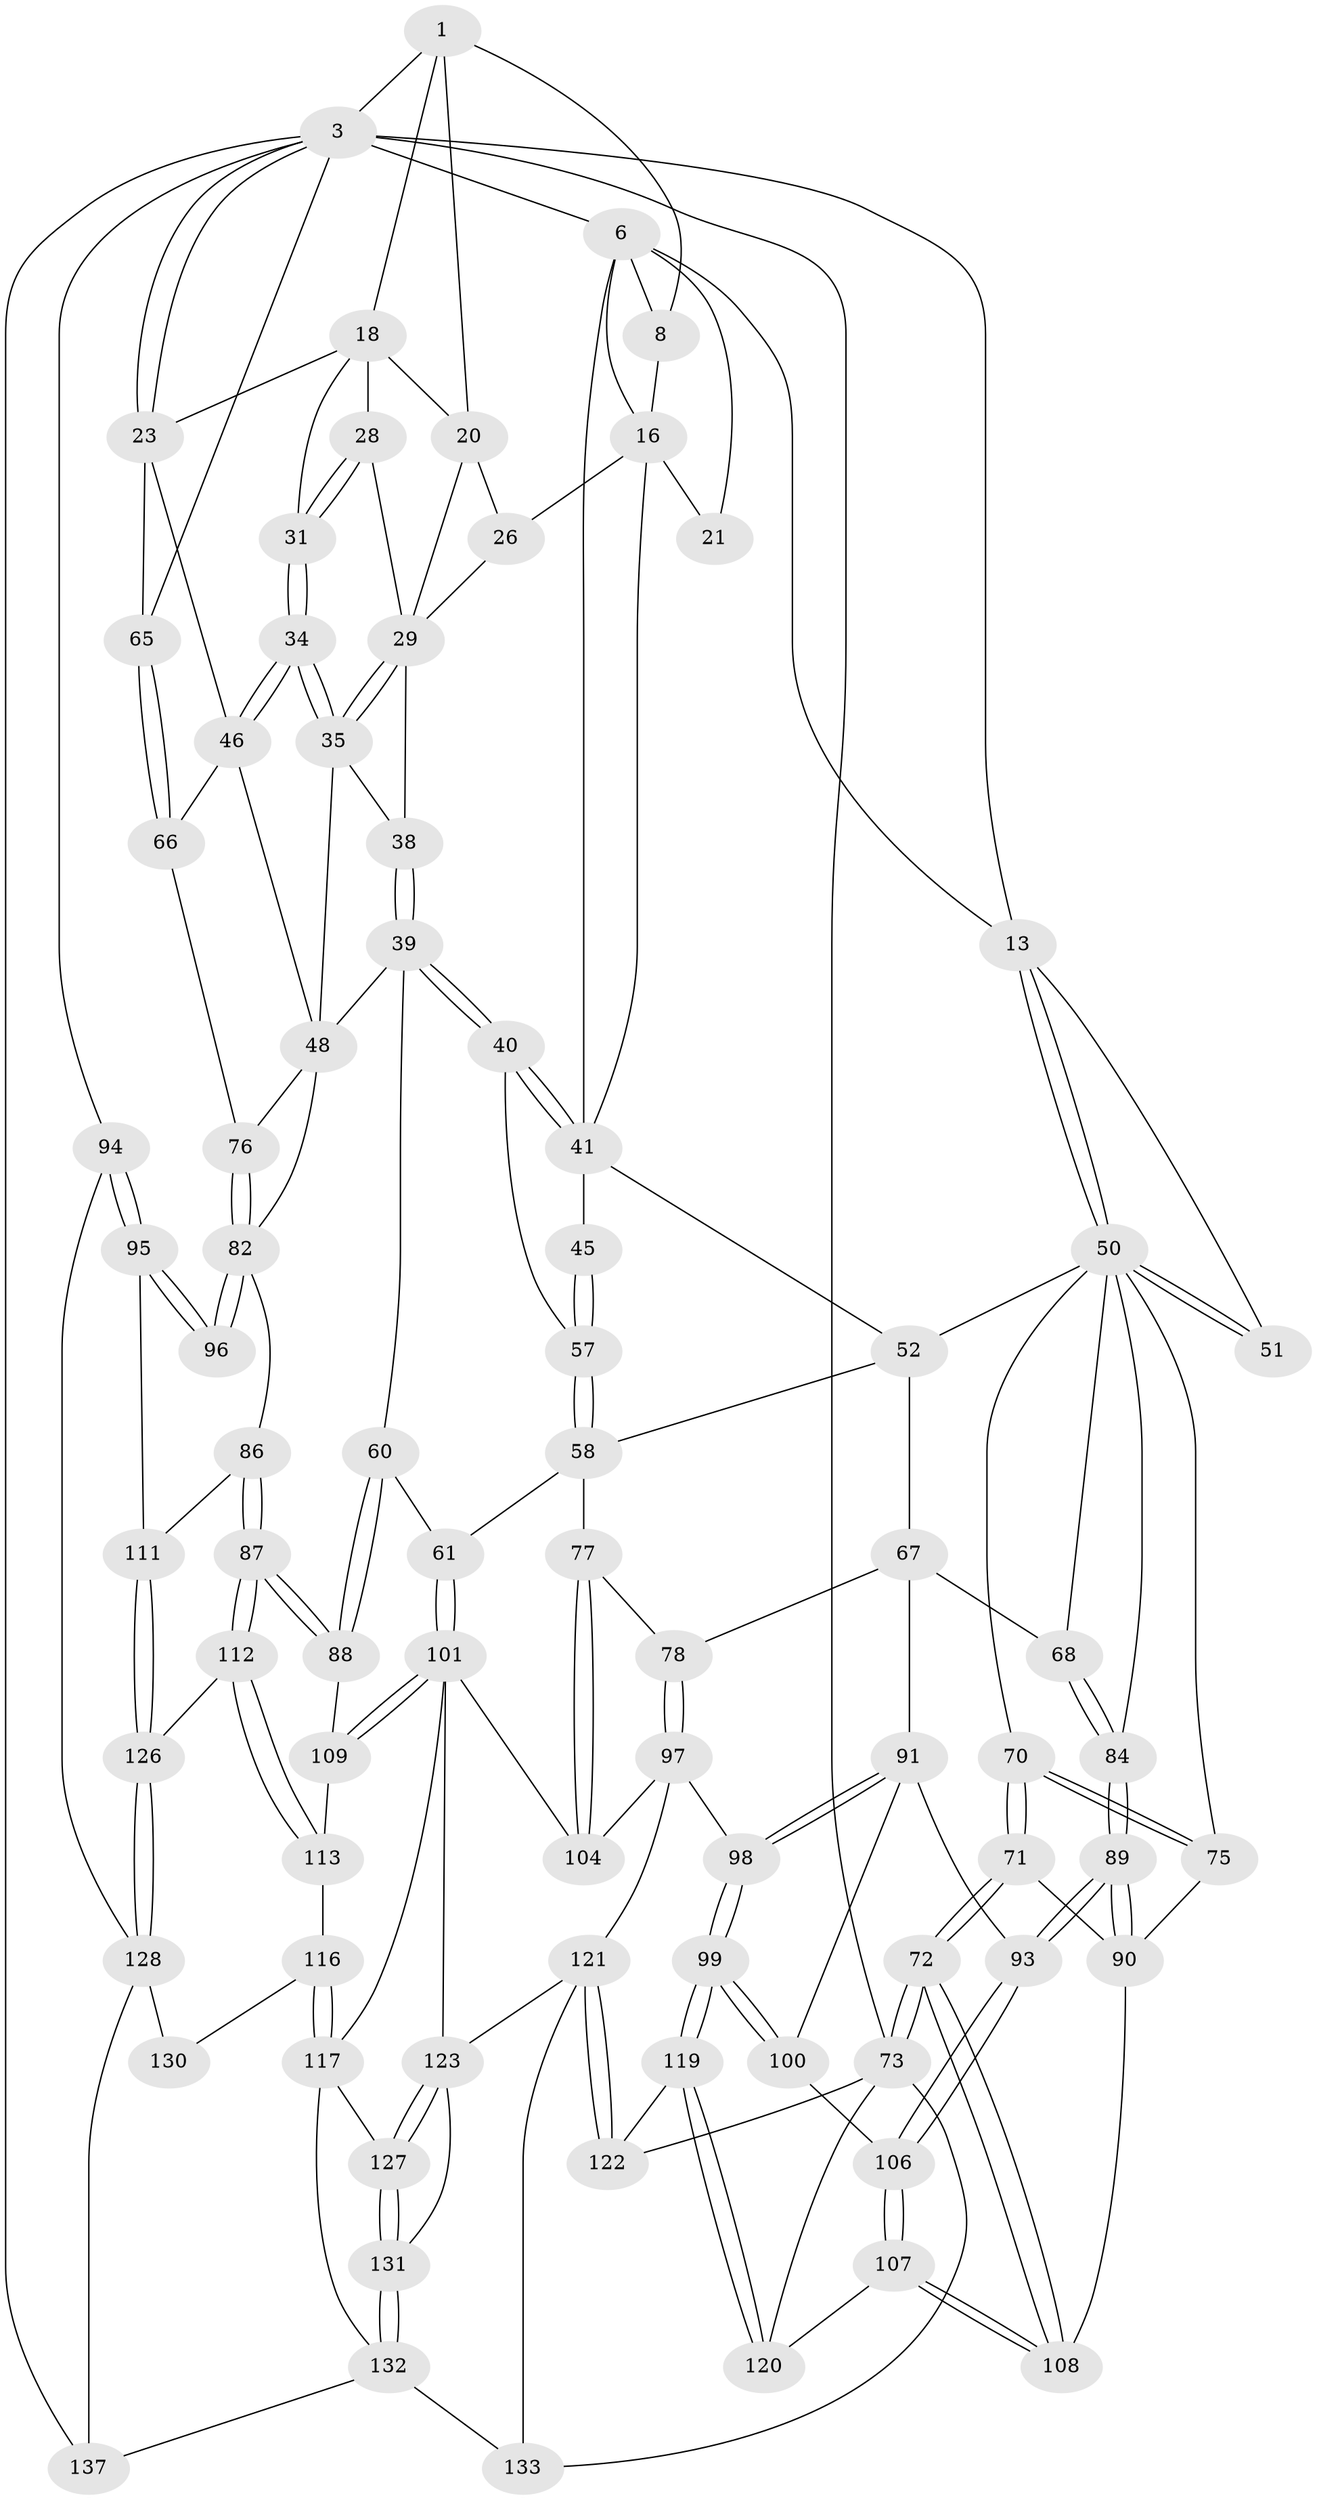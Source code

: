 // original degree distribution, {3: 0.014492753623188406, 4: 0.2608695652173913, 6: 0.2463768115942029, 5: 0.4782608695652174}
// Generated by graph-tools (version 1.1) at 2025/21/03/04/25 18:21:07]
// undirected, 82 vertices, 194 edges
graph export_dot {
graph [start="1"]
  node [color=gray90,style=filled];
  1 [pos="+0.7088674525853752+0",super="+2+9"];
  3 [pos="+1+0",super="+4+80"];
  6 [pos="+0.20876331746372231+0",super="+7+11"];
  8 [pos="+0.5198702965275146+0",super="+10"];
  13 [pos="+0.20059901449823217+0.22447674841580786",super="+14"];
  16 [pos="+0.4622304786583663+0.11782790946796921",super="+27+17"];
  18 [pos="+0.852181301154979+0.060972321122865616",super="+19+24"];
  20 [pos="+0.6699237868169561+0.07261391184243893",super="+25"];
  21 [pos="+0.26481087951929483+0.22819223344015668"];
  23 [pos="+1+0.034166896170247915",super="+49"];
  26 [pos="+0.5205341725093484+0.18514627237872308"];
  28 [pos="+0.7172101328086256+0.15854346225313704"];
  29 [pos="+0.700691665855392+0.18892229490398288",super="+30"];
  31 [pos="+0.8637629335589101+0.21240007492205648"];
  34 [pos="+0.8753400307771975+0.2448431609226769"];
  35 [pos="+0.7435628925002261+0.2720406450661351",super="+37"];
  38 [pos="+0.6184301954303525+0.3113980878769323"];
  39 [pos="+0.6074148086966259+0.35495080211364305",super="+56"];
  40 [pos="+0.5551076121165394+0.35916851790391074"];
  41 [pos="+0.4503864493163185+0.21359578519955535",super="+42"];
  45 [pos="+0.4628442779588514+0.36722232253696757"];
  46 [pos="+0.9007183330074736+0.2742552791892967",super="+47"];
  48 [pos="+0.7826508140793579+0.45055517178299004",super="+54"];
  50 [pos="+0+0.26481582410967064",super="+53"];
  51 [pos="+0+0.24741551004543724"];
  52 [pos="+0.22629105373212746+0.34228827991737426",super="+59"];
  57 [pos="+0.47880495684222535+0.381161409126558"];
  58 [pos="+0.4369607525207798+0.5053294274958192",super="+62"];
  60 [pos="+0.6751749685781072+0.503325423499336"];
  61 [pos="+0.5128519710573386+0.5853660810599617"];
  65 [pos="+1+0.45697616270323127"];
  66 [pos="+1+0.492871025006348"];
  67 [pos="+0.20982809569529448+0.5406840639444156",super="+79"];
  68 [pos="+0.19003468710837224+0.5456515693283207"];
  70 [pos="+0+0.5711806383548879"];
  71 [pos="+0+0.6771568993370203"];
  72 [pos="+0+1"];
  73 [pos="+0+1",super="+134"];
  75 [pos="+0+0.5624843707154816"];
  76 [pos="+1+0.4939409588469097"];
  77 [pos="+0.4217745523340024+0.5923855313163708"];
  78 [pos="+0.3277271325578814+0.6302530623661585"];
  82 [pos="+0.9101949856152862+0.6073612954018655",super="+83"];
  84 [pos="+0.09429856753860509+0.6353628355644487"];
  86 [pos="+0.7585912833734586+0.7315856646030917"];
  87 [pos="+0.7498141250156021+0.7372772634222842"];
  88 [pos="+0.7061979623265535+0.7032446487471475"];
  89 [pos="+0.08940699680199993+0.6764874268770426"];
  90 [pos="+0.04657666039198651+0.6722131369576327",super="+105"];
  91 [pos="+0.19982803257738924+0.6153480265504477",super="+92"];
  93 [pos="+0.10398537139577406+0.7020102374306165"];
  94 [pos="+1+0.781375735752938"];
  95 [pos="+0.9626931429688298+0.7424689656075185"];
  96 [pos="+0.9081756953227516+0.6606979279698145"];
  97 [pos="+0.3096779481893316+0.7073306731731219",super="+110"];
  98 [pos="+0.26278341742525907+0.7341182541779787"];
  99 [pos="+0.2610071071514216+0.7354622726937267"];
  100 [pos="+0.2180289836901393+0.7129171776133755"];
  101 [pos="+0.5439953067151897+0.7124387508968419",super="+102"];
  104 [pos="+0.4126159662877245+0.7603277209110428"];
  106 [pos="+0.105889013092177+0.7322753021845377"];
  107 [pos="+0.08584594193523687+0.8516704620857594"];
  108 [pos="+0.07466693027234789+0.8581931649091289"];
  109 [pos="+0.5994111392534415+0.7174756506783954",super="+114"];
  111 [pos="+0.8760286762381025+0.7572523523978814"];
  112 [pos="+0.7495954497333294+0.7868637432292885"];
  113 [pos="+0.7077690780597687+0.8267884706744476",super="+115"];
  116 [pos="+0.6654616392245518+0.8741947067888914"];
  117 [pos="+0.6222012628873473+0.8989730370977608",super="+118"];
  119 [pos="+0.24765172609133104+0.7651423591590021"];
  120 [pos="+0.1369141717102377+0.8521544550435526"];
  121 [pos="+0.3381185433470021+0.8633011795326395",super="+125"];
  122 [pos="+0.32745071471269244+0.8682451994200568"];
  123 [pos="+0.42427358832187606+0.8232882912399865",super="+124"];
  126 [pos="+0.8111667369893922+0.8339849238419934"];
  127 [pos="+0.5309819037887579+0.8929402832578527"];
  128 [pos="+0.8717306290050922+0.8983526365447928",super="+129"];
  130 [pos="+0.6702558343760638+0.8771799437948821"];
  131 [pos="+0.48892662772724377+0.9276728218217356"];
  132 [pos="+0.3801138457142336+1",super="+138"];
  133 [pos="+0.3572453052471166+1"];
  137 [pos="+0.9053135242944087+1"];
  1 -- 18;
  1 -- 3;
  1 -- 8;
  1 -- 20;
  3 -- 23;
  3 -- 23;
  3 -- 6;
  3 -- 73 [weight=2];
  3 -- 65;
  3 -- 137;
  3 -- 94;
  3 -- 13 [weight=2];
  6 -- 8;
  6 -- 16;
  6 -- 21;
  6 -- 41;
  6 -- 13;
  8 -- 16;
  13 -- 50;
  13 -- 50;
  13 -- 51;
  16 -- 26;
  16 -- 21 [weight=2];
  16 -- 41;
  18 -- 20;
  18 -- 28;
  18 -- 31;
  18 -- 23;
  20 -- 26;
  20 -- 29;
  23 -- 65;
  23 -- 46;
  26 -- 29;
  28 -- 29;
  28 -- 31;
  28 -- 31;
  29 -- 35;
  29 -- 35;
  29 -- 38;
  31 -- 34;
  31 -- 34;
  34 -- 35;
  34 -- 35;
  34 -- 46;
  34 -- 46;
  35 -- 48;
  35 -- 38;
  38 -- 39;
  38 -- 39;
  39 -- 40;
  39 -- 40;
  39 -- 60;
  39 -- 48;
  40 -- 41;
  40 -- 41;
  40 -- 57;
  41 -- 45 [weight=2];
  41 -- 52;
  45 -- 57;
  45 -- 57;
  46 -- 48;
  46 -- 66;
  48 -- 82;
  48 -- 76;
  50 -- 51 [weight=2];
  50 -- 51;
  50 -- 52;
  50 -- 68;
  50 -- 70;
  50 -- 84;
  50 -- 75;
  52 -- 58;
  52 -- 67;
  57 -- 58;
  57 -- 58;
  58 -- 77;
  58 -- 61;
  60 -- 61;
  60 -- 88;
  60 -- 88;
  61 -- 101;
  61 -- 101;
  65 -- 66;
  65 -- 66;
  66 -- 76;
  67 -- 68;
  67 -- 91;
  67 -- 78;
  68 -- 84;
  68 -- 84;
  70 -- 71;
  70 -- 71;
  70 -- 75;
  70 -- 75;
  71 -- 72;
  71 -- 72;
  71 -- 90;
  72 -- 73;
  72 -- 73;
  72 -- 108;
  72 -- 108;
  73 -- 120;
  73 -- 122;
  73 -- 133;
  75 -- 90;
  76 -- 82;
  76 -- 82;
  77 -- 78;
  77 -- 104;
  77 -- 104;
  78 -- 97;
  78 -- 97;
  82 -- 96 [weight=2];
  82 -- 96;
  82 -- 86;
  84 -- 89;
  84 -- 89;
  86 -- 87;
  86 -- 87;
  86 -- 111;
  87 -- 88;
  87 -- 88;
  87 -- 112;
  87 -- 112;
  88 -- 109;
  89 -- 90;
  89 -- 90;
  89 -- 93;
  89 -- 93;
  90 -- 108;
  91 -- 98;
  91 -- 98;
  91 -- 100;
  91 -- 93;
  93 -- 106;
  93 -- 106;
  94 -- 95;
  94 -- 95;
  94 -- 128;
  95 -- 96;
  95 -- 96;
  95 -- 111;
  97 -- 98;
  97 -- 104;
  97 -- 121;
  98 -- 99;
  98 -- 99;
  99 -- 100;
  99 -- 100;
  99 -- 119;
  99 -- 119;
  100 -- 106;
  101 -- 109;
  101 -- 109;
  101 -- 104;
  101 -- 117;
  101 -- 123;
  106 -- 107;
  106 -- 107;
  107 -- 108;
  107 -- 108;
  107 -- 120;
  109 -- 113 [weight=2];
  111 -- 126;
  111 -- 126;
  112 -- 113;
  112 -- 113;
  112 -- 126;
  113 -- 116;
  116 -- 117;
  116 -- 117;
  116 -- 130;
  117 -- 132;
  117 -- 127;
  119 -- 120;
  119 -- 120;
  119 -- 122;
  121 -- 122;
  121 -- 122;
  121 -- 133;
  121 -- 123;
  123 -- 127;
  123 -- 127;
  123 -- 131;
  126 -- 128;
  126 -- 128;
  127 -- 131;
  127 -- 131;
  128 -- 137;
  128 -- 130 [weight=2];
  131 -- 132;
  131 -- 132;
  132 -- 133;
  132 -- 137;
}
